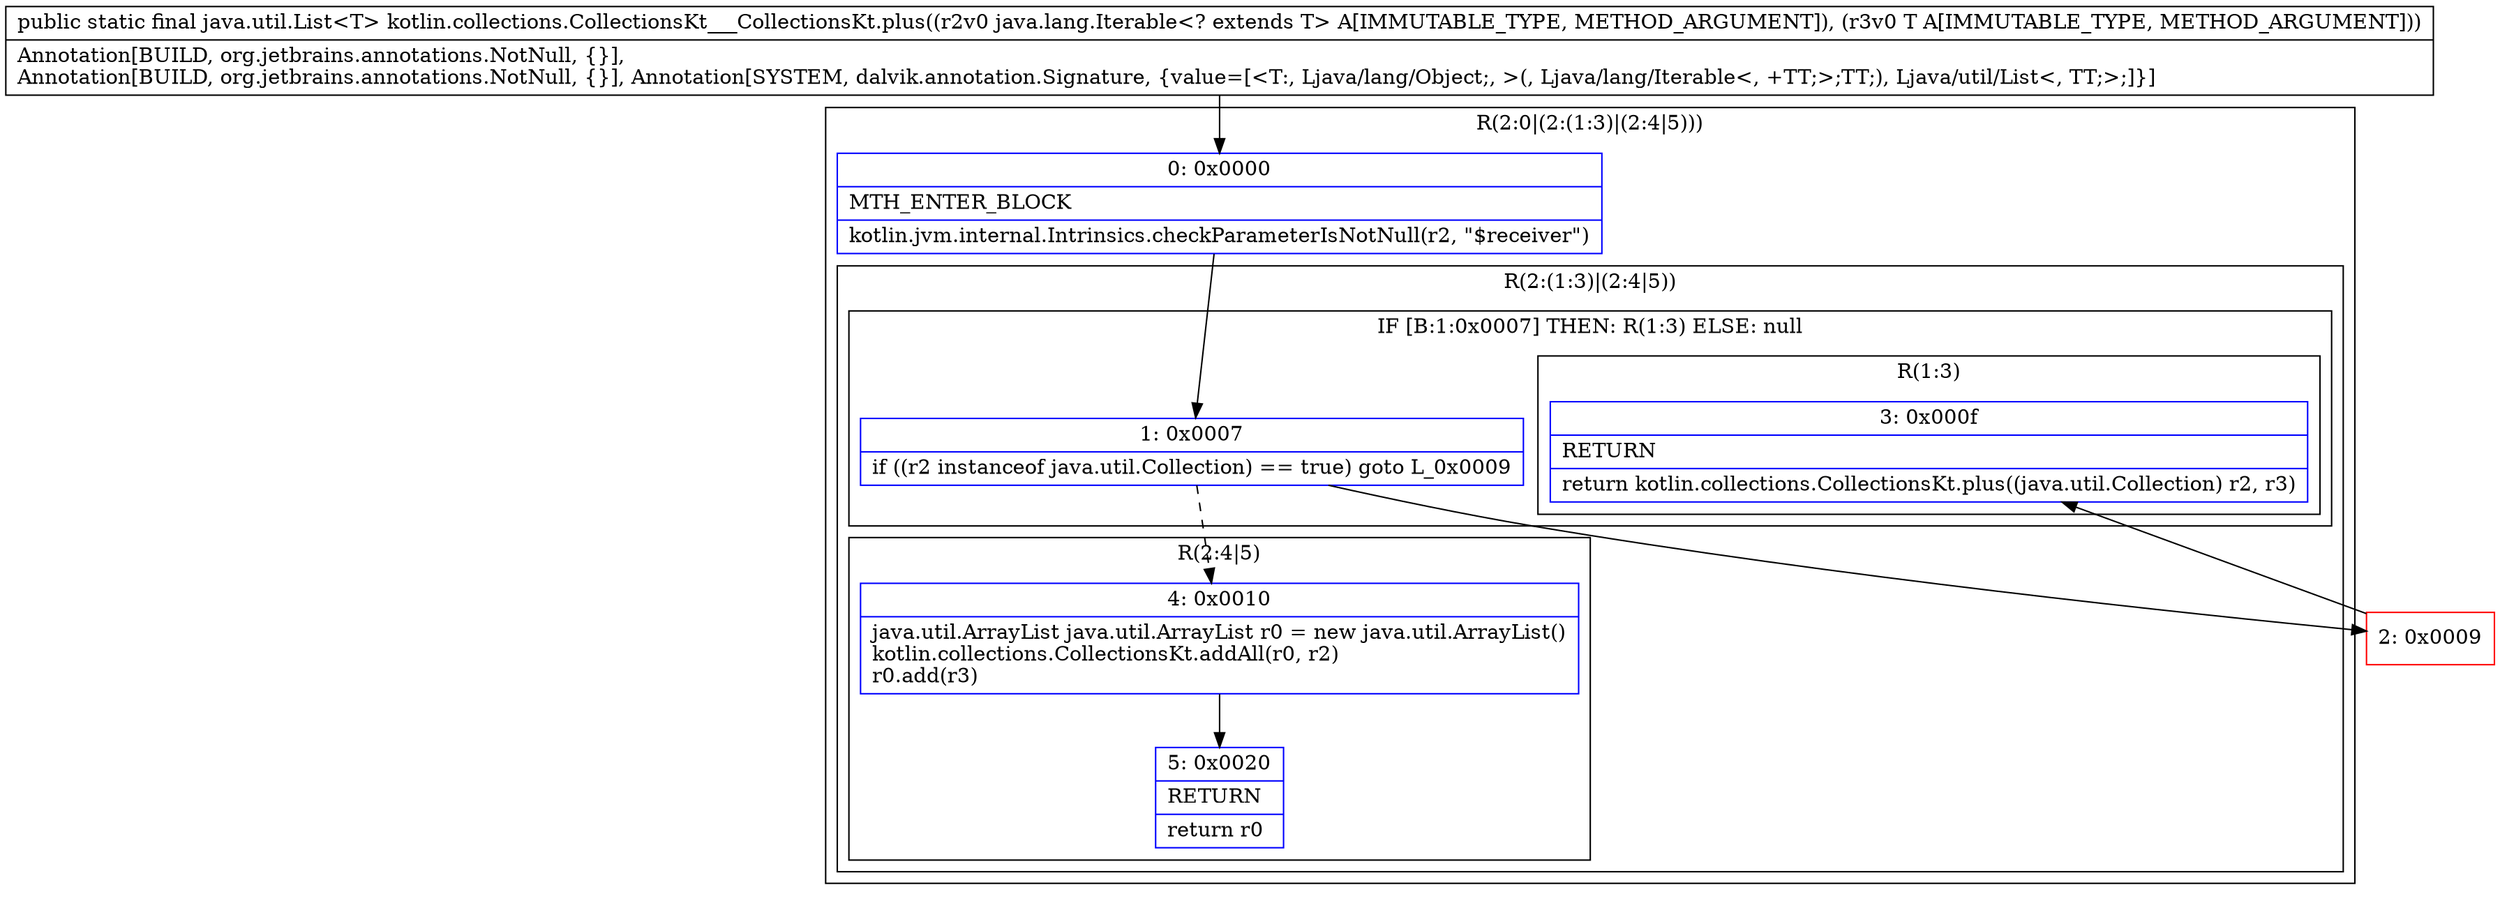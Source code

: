 digraph "CFG forkotlin.collections.CollectionsKt___CollectionsKt.plus(Ljava\/lang\/Iterable;Ljava\/lang\/Object;)Ljava\/util\/List;" {
subgraph cluster_Region_2058471589 {
label = "R(2:0|(2:(1:3)|(2:4|5)))";
node [shape=record,color=blue];
Node_0 [shape=record,label="{0\:\ 0x0000|MTH_ENTER_BLOCK\l|kotlin.jvm.internal.Intrinsics.checkParameterIsNotNull(r2, \"$receiver\")\l}"];
subgraph cluster_Region_2048505542 {
label = "R(2:(1:3)|(2:4|5))";
node [shape=record,color=blue];
subgraph cluster_IfRegion_1775908347 {
label = "IF [B:1:0x0007] THEN: R(1:3) ELSE: null";
node [shape=record,color=blue];
Node_1 [shape=record,label="{1\:\ 0x0007|if ((r2 instanceof java.util.Collection) == true) goto L_0x0009\l}"];
subgraph cluster_Region_949415381 {
label = "R(1:3)";
node [shape=record,color=blue];
Node_3 [shape=record,label="{3\:\ 0x000f|RETURN\l|return kotlin.collections.CollectionsKt.plus((java.util.Collection) r2, r3)\l}"];
}
}
subgraph cluster_Region_32566158 {
label = "R(2:4|5)";
node [shape=record,color=blue];
Node_4 [shape=record,label="{4\:\ 0x0010|java.util.ArrayList java.util.ArrayList r0 = new java.util.ArrayList()\lkotlin.collections.CollectionsKt.addAll(r0, r2)\lr0.add(r3)\l}"];
Node_5 [shape=record,label="{5\:\ 0x0020|RETURN\l|return r0\l}"];
}
}
}
Node_2 [shape=record,color=red,label="{2\:\ 0x0009}"];
MethodNode[shape=record,label="{public static final java.util.List\<T\> kotlin.collections.CollectionsKt___CollectionsKt.plus((r2v0 java.lang.Iterable\<? extends T\> A[IMMUTABLE_TYPE, METHOD_ARGUMENT]), (r3v0 T A[IMMUTABLE_TYPE, METHOD_ARGUMENT]))  | Annotation[BUILD, org.jetbrains.annotations.NotNull, \{\}], \lAnnotation[BUILD, org.jetbrains.annotations.NotNull, \{\}], Annotation[SYSTEM, dalvik.annotation.Signature, \{value=[\<T:, Ljava\/lang\/Object;, \>(, Ljava\/lang\/Iterable\<, +TT;\>;TT;), Ljava\/util\/List\<, TT;\>;]\}]\l}"];
MethodNode -> Node_0;
Node_0 -> Node_1;
Node_1 -> Node_2;
Node_1 -> Node_4[style=dashed];
Node_4 -> Node_5;
Node_2 -> Node_3;
}

